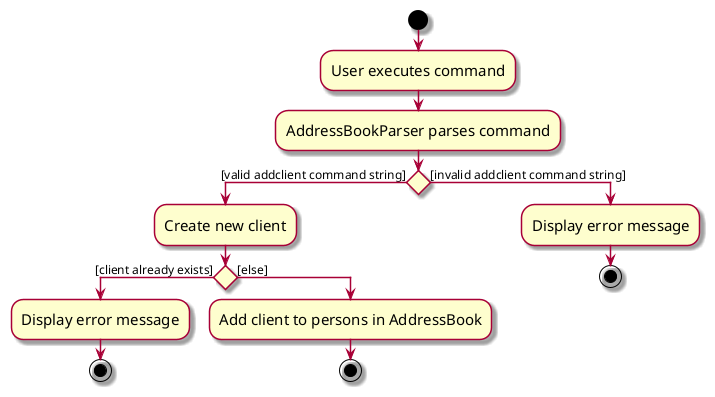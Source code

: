 @startuml
skin rose
skinparam ActivityFontSize 15
skinparam ArrowFontSize 12
start
:User executes command;
:AddressBookParser parses command;

'Since the beta syntax does not support placing the condition outside the
'diamond we place it as the true branch instead.

if () then ([valid addclient command string])
    :Create new client;
    if () then ([client already exists])
        :Display error message;
        stop
    else ([else])
        :Add client to persons in AddressBook;
        stop
    endif
    else ([invalid addclient command string])
        :Display error message;
        stop
@enduml
